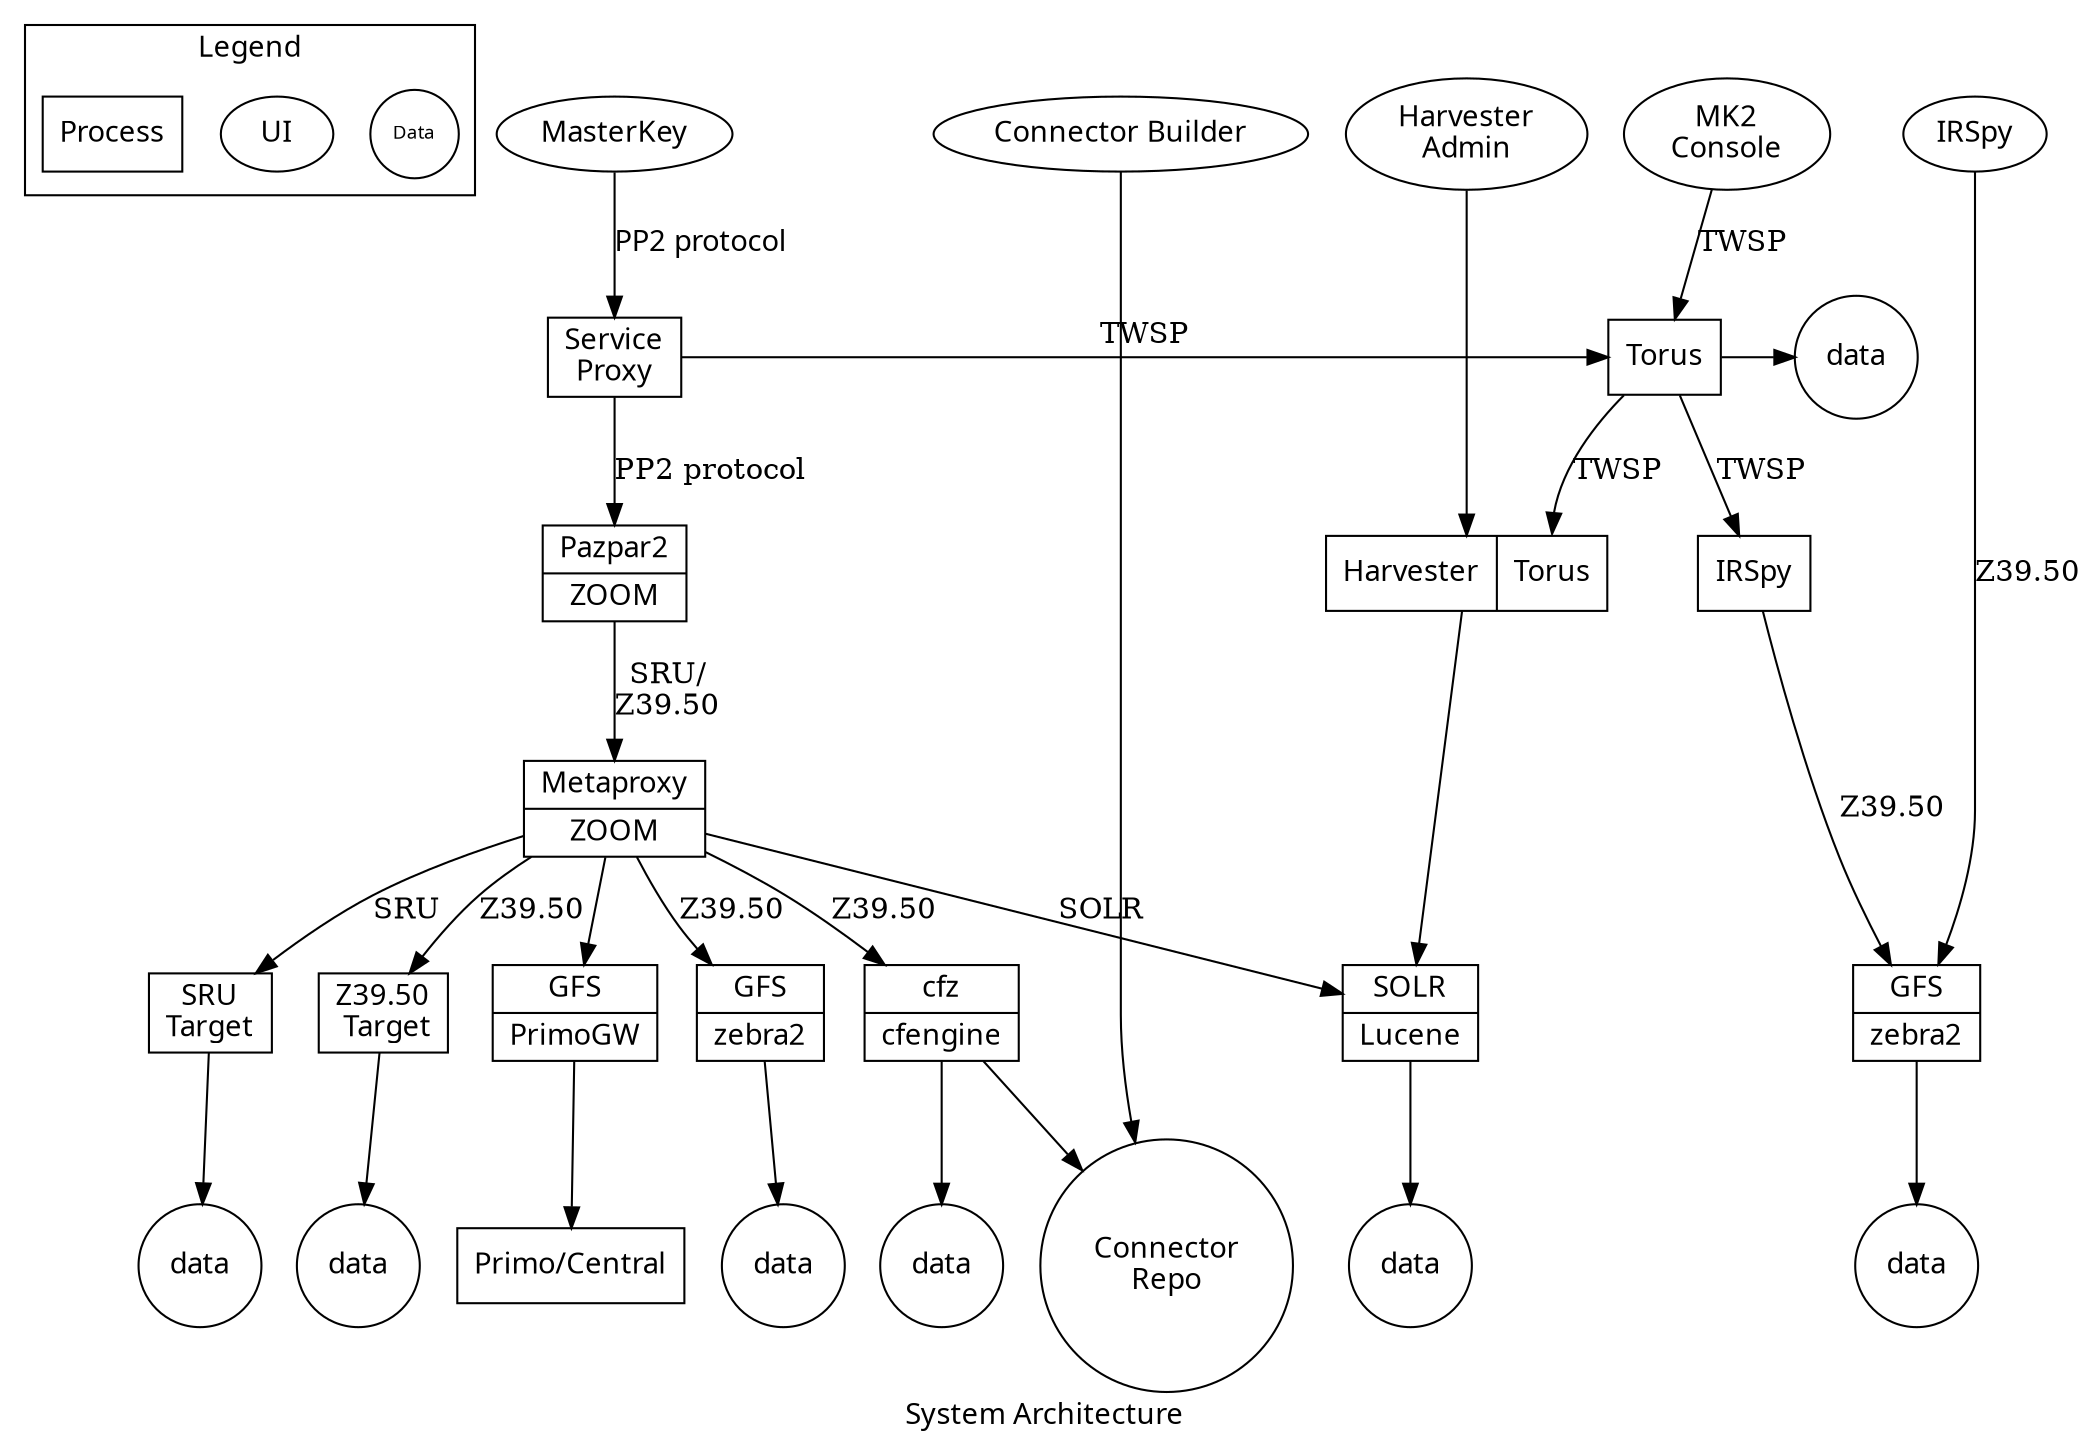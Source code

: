 digraph callgraph {
     fontname="verdana";
     node [fontname="verdana"];
     label="System Architecture";
     subgraph cluster_legend {
     	      label="Legend"
	      Data[shape="circle", fontsize="9"];
	      UI;
	      Process[shape="box"];
     }
     CF_Builder[label="Connector Builder"];
     masterkey[label="MasterKey"];
     masterkey -> serviceProxy[label="PP2 protocol", fontname="verdana"];
     serviceProxy[label="Service\nProxy", shape=box];
     serviceProxy -> pazpar2[label="PP2 protocol"];
     serviceProxy -> Torus[label="TWSP"];
     Torus[shape=box];
     subgraph {
		rank = same; serviceProxy; Torus; Searchables;
     }
     TargetAdmin[label="MK2\nConsole"];
     TargetAdmin -> Torus[label="TWSP"];
     Torus -> Searchables;
     Searchables[shape=circle, label="data"];
     Torus -> harvester:T4[label="TWSP"];
     Torus -> IRspyToroid[label="TWSP"];
     IRspyToroid -> Zebra[label="Z39.50"];
     IRspyToroid[label="IRSpy", shape="box"];
     Zebra[shape="record", label="{GFS |<z2> zebra2}"];
     Zebra -> IRSpy_DB;
     IRSpy_DB[label="data", shape=circle];
     IRSpy -> Zebra[label="Z39.50"];
     pazpar2 -> metaProxy[label="SRU/\nZ39.50"];
     metaProxy[label="{Metaproxy|ZOOM}", shape="record"];
     metaProxy -> cfz[label="Z39.50"];
     metaProxy -> sruTarget[label="SRU"];
     metaProxy -> zTarget[label="Z39.50"];
     metaProxy -> PrimoGW;
     zTarget[label="Z39.50\n Target", shape="box"];
     zTarget -> zData1;
     sruTarget -> zData3;
     cfz[shape="record", label="{cfz | cfengine}"];
     cfz -> Anything;
     PrimoGW[shape="record", label="{GFS |<z3> PrimoGW}"];
     zData1[shape="circle", label="data"];
     zData3[shape="circle", label="data"];
     primo[shape="record", label="Primo/Central"];
     PrimoGW -> primo
     zTarget[shape="box"];
     sruTarget[label="SRU\nTarget", shape="box"];
     pazpar2[label="{Pazpar2|ZOOM}", shape="record"];
     metaProxy -> localIndex1[label="Z39.50"];
     localIndex1 -> Anything3;
     localIndex1[shape="record", label="{GFS |<z2> zebra2}"];
     metaProxy -> localIndex2[label="SOLR"];
     localIndex2[shape="record", label="{SOLR|Lucene}"];
     localIndex2 -> Anything4;

     harvesterAdmin -> harvester;
     harvesterAdmin[label="Harvester\nAdmin"];
     
     harvester[shape="record", label="Harvester|<T4> Torus"];
     harvester -> localIndex2;
     cfRepo[label="Connector\nRepo", shape=circle];
     cfz -> cfRepo;
     CF_Builder -> cfRepo;
     subgraph ui_rank {
	rank=same; masterkey; TargetAdmin; CF_Builder; harvesterAdmin; IRSpy;
     	}
     subgraph {
		rank = same; localIndex1; localIndex2; zTarget; Zebra; PrimoGW;
     	}
     Anything[label="data", shape=circle];
     Anything3[label="data",shape=circle];
     Anything4[label="data",shape=circle];
     subgraph {
		rank = same; Anything; Anything3; zData1; zData3; Anything4; primo;
	}

}